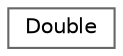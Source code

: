 digraph "Graphical Class Hierarchy"
{
 // LATEX_PDF_SIZE
  bgcolor="transparent";
  edge [fontname=Helvetica,fontsize=10,labelfontname=Helvetica,labelfontsize=10];
  node [fontname=Helvetica,fontsize=10,shape=box,height=0.2,width=0.4];
  rankdir="LR";
  Node0 [id="Node000000",label="Double",height=0.2,width=0.4,color="grey40", fillcolor="white", style="filled",URL="$d5/d7e/structDouble.html",tooltip=" "];
}
